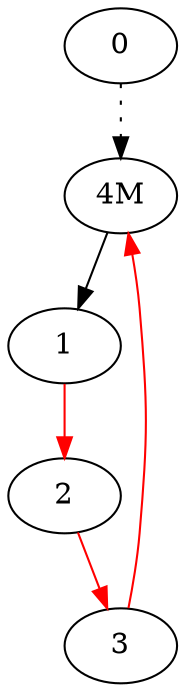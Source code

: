 Digraph G {
0->"4M"[style=dotted];
edge [color=red];
1->2;
edge [color=black];
edge [color=red];
2->3;
edge [color=black];
edge [color=red];
3->"4M";
edge [color=black];
"4M"->1;
}
